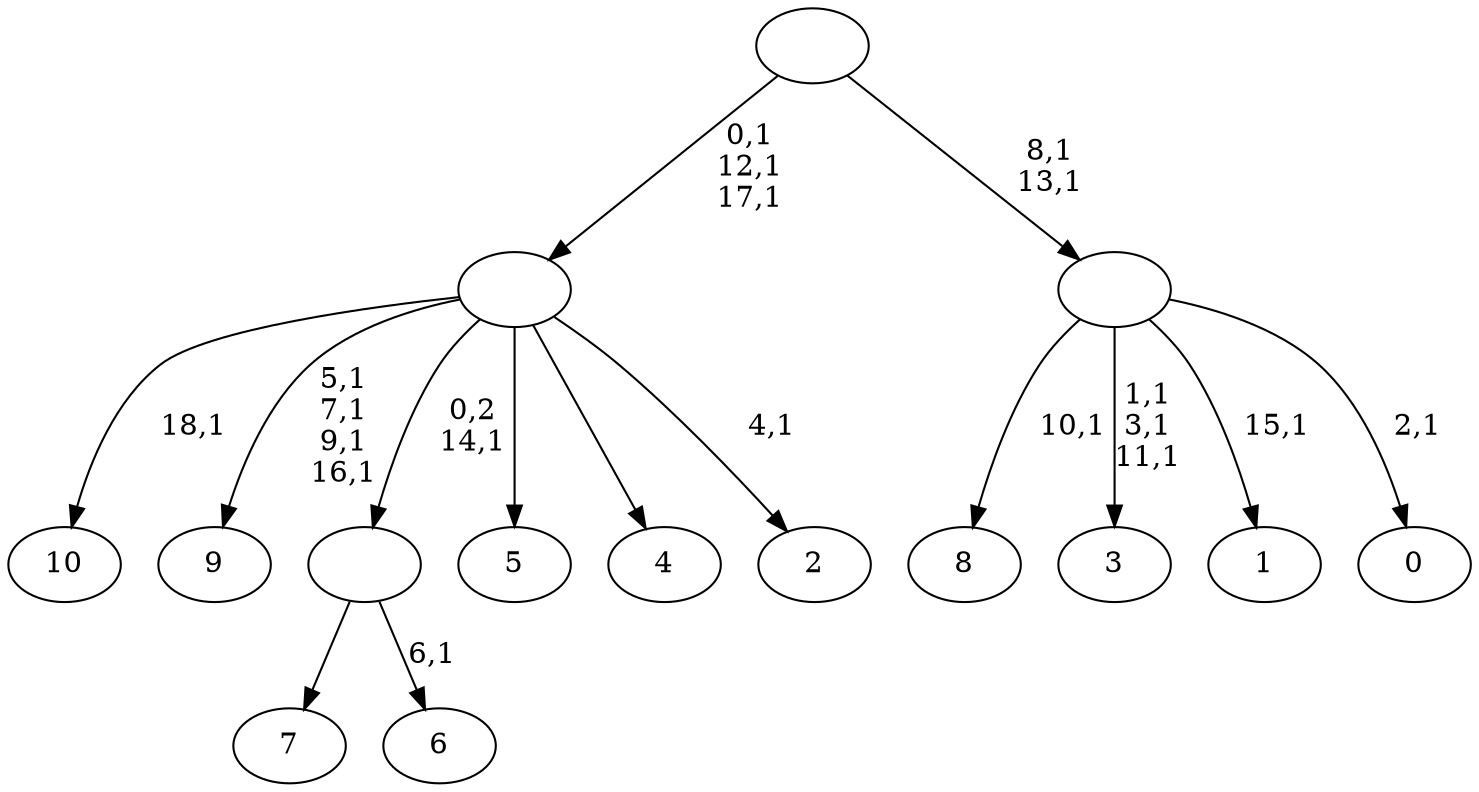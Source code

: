 digraph T {
	30 [label="10"]
	28 [label="9"]
	23 [label="8"]
	21 [label="7"]
	20 [label="6"]
	18 [label=""]
	17 [label="5"]
	16 [label="4"]
	15 [label="3"]
	11 [label="2"]
	9 [label=""]
	6 [label="1"]
	4 [label="0"]
	2 [label=""]
	0 [label=""]
	18 -> 20 [label="6,1"]
	18 -> 21 [label=""]
	9 -> 11 [label="4,1"]
	9 -> 28 [label="5,1\n7,1\n9,1\n16,1"]
	9 -> 30 [label="18,1"]
	9 -> 18 [label="0,2\n14,1"]
	9 -> 17 [label=""]
	9 -> 16 [label=""]
	2 -> 4 [label="2,1"]
	2 -> 6 [label="15,1"]
	2 -> 15 [label="1,1\n3,1\n11,1"]
	2 -> 23 [label="10,1"]
	0 -> 2 [label="8,1\n13,1"]
	0 -> 9 [label="0,1\n12,1\n17,1"]
}
